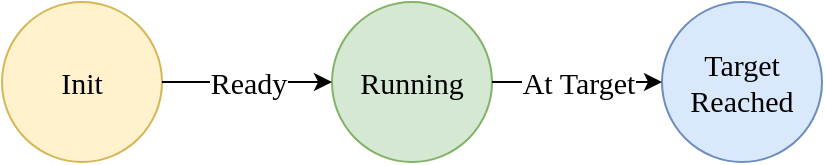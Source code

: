 <mxfile version="26.2.13">
  <diagram name="Page-1" id="kKZ203_DRGcA415Uw_wA">
    <mxGraphModel dx="925" dy="625" grid="1" gridSize="10" guides="1" tooltips="1" connect="1" arrows="1" fold="1" page="1" pageScale="1" pageWidth="850" pageHeight="1100" math="0" shadow="0">
      <root>
        <mxCell id="0" />
        <mxCell id="1" parent="0" />
        <mxCell id="fpVx7SXrOwdGnyiqs3Gp-1" value="&lt;font face=&quot;Times New Roman&quot; style=&quot;font-size: 15px;&quot;&gt;Init&lt;/font&gt;" style="ellipse;whiteSpace=wrap;html=1;aspect=fixed;fillColor=#fff2cc;strokeColor=#d6b656;" vertex="1" parent="1">
          <mxGeometry x="180" y="230" width="80" height="80" as="geometry" />
        </mxCell>
        <mxCell id="fpVx7SXrOwdGnyiqs3Gp-2" value="&lt;font face=&quot;Times New Roman&quot; style=&quot;font-size: 15px;&quot;&gt;Running&lt;/font&gt;" style="ellipse;whiteSpace=wrap;html=1;aspect=fixed;fillColor=#d5e8d4;strokeColor=#82b366;" vertex="1" parent="1">
          <mxGeometry x="345" y="230" width="80" height="80" as="geometry" />
        </mxCell>
        <mxCell id="fpVx7SXrOwdGnyiqs3Gp-3" value="" style="endArrow=classic;html=1;rounded=0;exitX=1;exitY=0.5;exitDx=0;exitDy=0;entryX=0;entryY=0.5;entryDx=0;entryDy=0;" edge="1" parent="1" source="fpVx7SXrOwdGnyiqs3Gp-1" target="fpVx7SXrOwdGnyiqs3Gp-2">
          <mxGeometry relative="1" as="geometry">
            <mxPoint x="270" y="360" as="sourcePoint" />
            <mxPoint x="370" y="360" as="targetPoint" />
          </mxGeometry>
        </mxCell>
        <mxCell id="fpVx7SXrOwdGnyiqs3Gp-4" value="&lt;font face=&quot;Times New Roman&quot; style=&quot;font-size: 15px;&quot;&gt;Ready&lt;/font&gt;" style="edgeLabel;resizable=0;html=1;;align=center;verticalAlign=middle;" connectable="0" vertex="1" parent="fpVx7SXrOwdGnyiqs3Gp-3">
          <mxGeometry relative="1" as="geometry" />
        </mxCell>
        <mxCell id="fpVx7SXrOwdGnyiqs3Gp-5" value="&lt;font face=&quot;Times New Roman&quot; style=&quot;font-size: 15px;&quot;&gt;Target&lt;/font&gt;&lt;div&gt;&lt;font face=&quot;Times New Roman&quot; style=&quot;font-size: 15px;&quot;&gt;Reached&lt;/font&gt;&lt;/div&gt;" style="ellipse;whiteSpace=wrap;html=1;aspect=fixed;fillColor=#dae8fc;strokeColor=#6c8ebf;" vertex="1" parent="1">
          <mxGeometry x="510" y="230" width="80" height="80" as="geometry" />
        </mxCell>
        <mxCell id="fpVx7SXrOwdGnyiqs3Gp-6" value="" style="endArrow=classic;html=1;rounded=0;exitX=1;exitY=0.5;exitDx=0;exitDy=0;entryX=0;entryY=0.5;entryDx=0;entryDy=0;" edge="1" parent="1" source="fpVx7SXrOwdGnyiqs3Gp-2" target="fpVx7SXrOwdGnyiqs3Gp-5">
          <mxGeometry relative="1" as="geometry">
            <mxPoint x="480" y="370" as="sourcePoint" />
            <mxPoint x="565" y="370" as="targetPoint" />
          </mxGeometry>
        </mxCell>
        <mxCell id="fpVx7SXrOwdGnyiqs3Gp-7" value="&lt;font face=&quot;Times New Roman&quot; style=&quot;font-size: 15px;&quot;&gt;At Target&lt;/font&gt;" style="edgeLabel;resizable=0;html=1;;align=center;verticalAlign=middle;" connectable="0" vertex="1" parent="fpVx7SXrOwdGnyiqs3Gp-6">
          <mxGeometry relative="1" as="geometry" />
        </mxCell>
      </root>
    </mxGraphModel>
  </diagram>
</mxfile>
